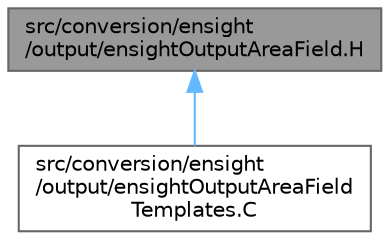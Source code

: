 digraph "src/conversion/ensight/output/ensightOutputAreaField.H"
{
 // LATEX_PDF_SIZE
  bgcolor="transparent";
  edge [fontname=Helvetica,fontsize=10,labelfontname=Helvetica,labelfontsize=10];
  node [fontname=Helvetica,fontsize=10,shape=box,height=0.2,width=0.4];
  Node1 [id="Node000001",label="src/conversion/ensight\l/output/ensightOutputAreaField.H",height=0.2,width=0.4,color="gray40", fillcolor="grey60", style="filled", fontcolor="black",tooltip="A collection of functions for writing areaField content in ensight format."];
  Node1 -> Node2 [id="edge1_Node000001_Node000002",dir="back",color="steelblue1",style="solid",tooltip=" "];
  Node2 [id="Node000002",label="src/conversion/ensight\l/output/ensightOutputAreaField\lTemplates.C",height=0.2,width=0.4,color="grey40", fillcolor="white", style="filled",URL="$ensightOutputAreaFieldTemplates_8C.html",tooltip=" "];
}
